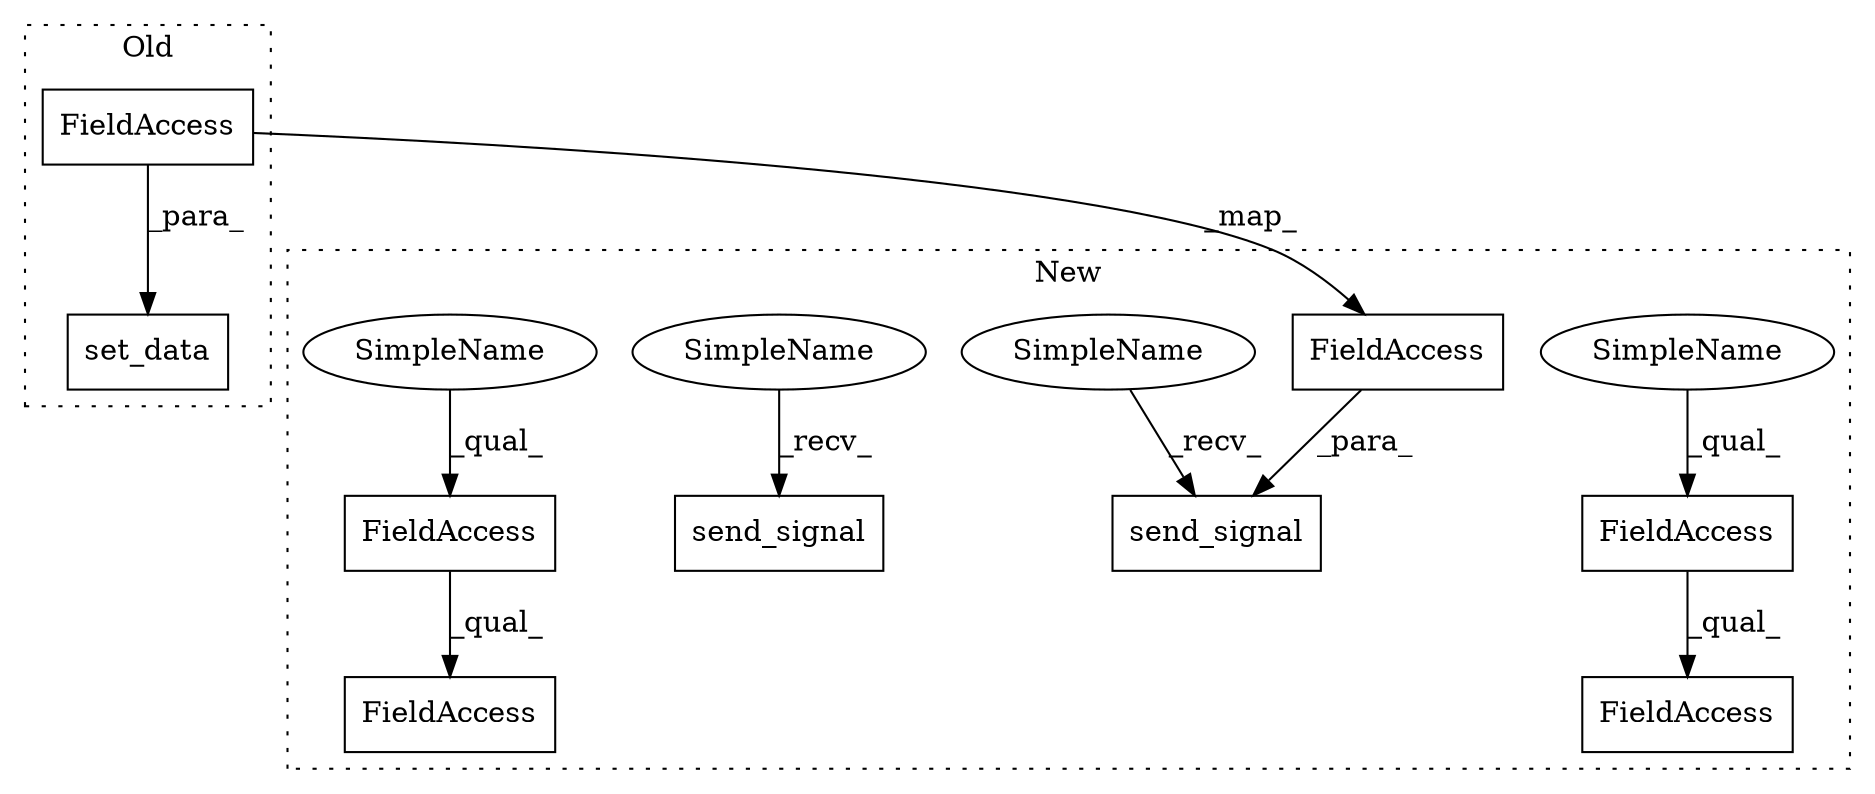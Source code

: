 digraph G {
subgraph cluster0 {
1 [label="set_data" a="32" s="9061,9079" l="9,1" shape="box"];
3 [label="FieldAccess" a="22" s="9070" l="9" shape="box"];
label = "Old";
style="dotted";
}
subgraph cluster1 {
2 [label="send_signal" a="32" s="9179,9224" l="12,1" shape="box"];
4 [label="FieldAccess" a="22" s="9215" l="9" shape="box"];
5 [label="FieldAccess" a="22" s="9572" l="11" shape="box"];
6 [label="FieldAccess" a="22" s="9572" l="18" shape="box"];
7 [label="FieldAccess" a="22" s="9191" l="11" shape="box"];
8 [label="FieldAccess" a="22" s="9191" l="18" shape="box"];
9 [label="send_signal" a="32" s="9560,9614" l="12,1" shape="box"];
10 [label="SimpleName" a="42" s="9191" l="4" shape="ellipse"];
11 [label="SimpleName" a="42" s="9555" l="4" shape="ellipse"];
12 [label="SimpleName" a="42" s="9174" l="4" shape="ellipse"];
13 [label="SimpleName" a="42" s="9572" l="4" shape="ellipse"];
label = "New";
style="dotted";
}
3 -> 4 [label="_map_"];
3 -> 1 [label="_para_"];
4 -> 2 [label="_para_"];
5 -> 6 [label="_qual_"];
7 -> 8 [label="_qual_"];
10 -> 7 [label="_qual_"];
11 -> 9 [label="_recv_"];
12 -> 2 [label="_recv_"];
13 -> 5 [label="_qual_"];
}
